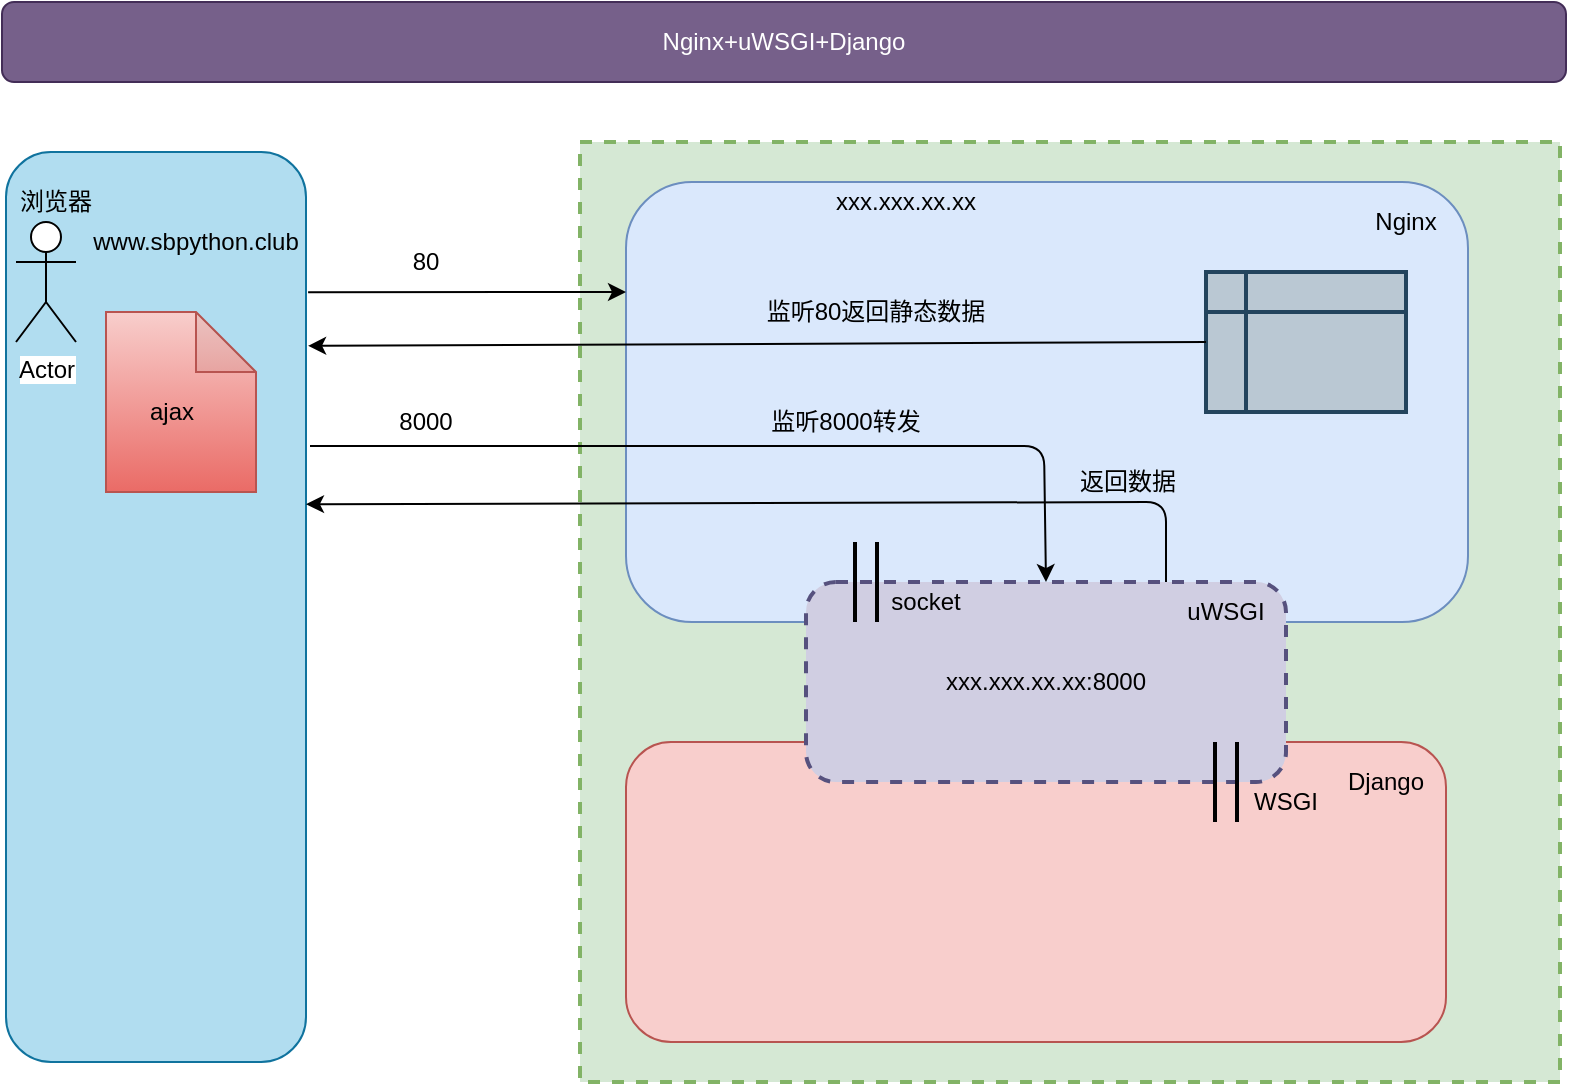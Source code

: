 <mxfile version="10.6.3" type="device"><diagram id="FQyOU-d-hmXaRiAowjYC" name="第 1 页"><mxGraphModel dx="825" dy="590" grid="1" gridSize="10" guides="1" tooltips="1" connect="1" arrows="1" fold="1" page="1" pageScale="1" pageWidth="827" pageHeight="1169" math="0" shadow="0"><root><mxCell id="0"/><mxCell id="1" parent="0"/><mxCell id="6JldaIiqfhKVmsinRYgg-7" value="" style="rounded=0;whiteSpace=wrap;html=1;dashed=1;strokeWidth=2;fillColor=#d5e8d4;strokeColor=#82b366;" vertex="1" parent="1"><mxGeometry x="337" y="190" width="490" height="470" as="geometry"/></mxCell><mxCell id="6JldaIiqfhKVmsinRYgg-1" value="Nginx+uWSGI+Django" style="rounded=1;whiteSpace=wrap;html=1;fillColor=#76608a;strokeColor=#432D57;fontColor=#ffffff;" vertex="1" parent="1"><mxGeometry x="48" y="120" width="782" height="40" as="geometry"/></mxCell><mxCell id="6JldaIiqfhKVmsinRYgg-2" value="" style="rounded=1;whiteSpace=wrap;html=1;fillColor=#b1ddf0;strokeColor=#10739e;" vertex="1" parent="1"><mxGeometry x="50" y="195" width="150" height="455" as="geometry"/></mxCell><mxCell id="6JldaIiqfhKVmsinRYgg-3" value="" style="rounded=1;whiteSpace=wrap;html=1;fillColor=#dae8fc;strokeColor=#6c8ebf;strokeWidth=1;" vertex="1" parent="1"><mxGeometry x="360" y="210" width="421" height="220" as="geometry"/></mxCell><mxCell id="6JldaIiqfhKVmsinRYgg-4" value="" style="rounded=1;whiteSpace=wrap;html=1;fillColor=#f8cecc;strokeColor=#b85450;" vertex="1" parent="1"><mxGeometry x="360" y="490" width="410" height="150" as="geometry"/></mxCell><mxCell id="6JldaIiqfhKVmsinRYgg-8" value="Nginx" style="text;html=1;strokeColor=none;fillColor=none;align=center;verticalAlign=middle;whiteSpace=wrap;rounded=0;" vertex="1" parent="1"><mxGeometry x="730" y="220" width="40" height="20" as="geometry"/></mxCell><mxCell id="6JldaIiqfhKVmsinRYgg-9" value="Actor" style="shape=umlActor;verticalLabelPosition=bottom;labelBackgroundColor=#ffffff;verticalAlign=top;html=1;outlineConnect=0;" vertex="1" parent="1"><mxGeometry x="55" y="230" width="30" height="60" as="geometry"/></mxCell><mxCell id="6JldaIiqfhKVmsinRYgg-10" value="Django" style="text;html=1;strokeColor=none;fillColor=none;align=center;verticalAlign=middle;whiteSpace=wrap;rounded=0;" vertex="1" parent="1"><mxGeometry x="720" y="500" width="40" height="20" as="geometry"/></mxCell><mxCell id="6JldaIiqfhKVmsinRYgg-11" value="www.sbpython.club" style="text;html=1;strokeColor=none;fillColor=none;align=center;verticalAlign=middle;whiteSpace=wrap;rounded=0;dashed=1;" vertex="1" parent="1"><mxGeometry x="125" y="230" width="40" height="20" as="geometry"/></mxCell><mxCell id="6JldaIiqfhKVmsinRYgg-13" value="浏览器" style="text;html=1;strokeColor=none;fillColor=none;align=center;verticalAlign=middle;whiteSpace=wrap;rounded=0;dashed=1;" vertex="1" parent="1"><mxGeometry x="55" y="210" width="40" height="20" as="geometry"/></mxCell><mxCell id="6JldaIiqfhKVmsinRYgg-14" value="" style="endArrow=classic;html=1;entryX=0;entryY=0.25;entryDx=0;entryDy=0;exitX=1.007;exitY=0.154;exitDx=0;exitDy=0;exitPerimeter=0;" edge="1" parent="1" source="6JldaIiqfhKVmsinRYgg-2" target="6JldaIiqfhKVmsinRYgg-3"><mxGeometry width="50" height="50" relative="1" as="geometry"><mxPoint x="200" y="277" as="sourcePoint"/><mxPoint x="100" y="590" as="targetPoint"/></mxGeometry></mxCell><mxCell id="6JldaIiqfhKVmsinRYgg-16" value="&lt;div style=&quot;text-align: right&quot;&gt;&lt;/div&gt;&lt;div style=&quot;text-align: center&quot;&gt;&lt;/div&gt;" style="rounded=1;whiteSpace=wrap;html=1;dashed=1;strokeWidth=2;fontSize=12;align=left;fillColor=#d0cee2;strokeColor=#56517e;" vertex="1" parent="1"><mxGeometry x="450" y="410" width="240" height="100" as="geometry"/></mxCell><mxCell id="6JldaIiqfhKVmsinRYgg-19" value="uWSGI" style="text;html=1;strokeColor=none;fillColor=none;align=center;verticalAlign=middle;whiteSpace=wrap;rounded=0;dashed=1;fontSize=12;" vertex="1" parent="1"><mxGeometry x="640" y="415" width="40" height="20" as="geometry"/></mxCell><mxCell id="6JldaIiqfhKVmsinRYgg-20" value="" style="shape=link;html=1;fontSize=12;width=10;strokeWidth=2;" edge="1" parent="1"><mxGeometry width="50" height="50" relative="1" as="geometry"><mxPoint x="480" y="430" as="sourcePoint"/><mxPoint x="480" y="390" as="targetPoint"/></mxGeometry></mxCell><mxCell id="6JldaIiqfhKVmsinRYgg-21" value="" style="shape=link;html=1;fontSize=12;width=10;strokeWidth=2;" edge="1" parent="1"><mxGeometry width="50" height="50" relative="1" as="geometry"><mxPoint x="660" y="530" as="sourcePoint"/><mxPoint x="660" y="490" as="targetPoint"/></mxGeometry></mxCell><mxCell id="6JldaIiqfhKVmsinRYgg-22" value="socket" style="text;html=1;strokeColor=none;fillColor=none;align=center;verticalAlign=middle;whiteSpace=wrap;rounded=0;dashed=1;fontSize=12;" vertex="1" parent="1"><mxGeometry x="490" y="410" width="40" height="20" as="geometry"/></mxCell><mxCell id="6JldaIiqfhKVmsinRYgg-23" value="WSGI" style="text;html=1;strokeColor=none;fillColor=none;align=center;verticalAlign=middle;whiteSpace=wrap;rounded=0;dashed=1;fontSize=12;" vertex="1" parent="1"><mxGeometry x="670" y="510" width="40" height="20" as="geometry"/></mxCell><mxCell id="6JldaIiqfhKVmsinRYgg-26" value="" style="shape=internalStorage;whiteSpace=wrap;html=1;backgroundOutline=1;strokeWidth=2;fontSize=12;align=left;fillColor=#bac8d3;strokeColor=#23445d;" vertex="1" parent="1"><mxGeometry x="650" y="255" width="100" height="70" as="geometry"/></mxCell><mxCell id="6JldaIiqfhKVmsinRYgg-27" value="80" style="text;html=1;strokeColor=none;fillColor=none;align=center;verticalAlign=middle;whiteSpace=wrap;rounded=0;fontSize=12;" vertex="1" parent="1"><mxGeometry x="240" y="240" width="40" height="20" as="geometry"/></mxCell><mxCell id="6JldaIiqfhKVmsinRYgg-28" value="" style="endArrow=classic;html=1;strokeWidth=1;fontSize=12;exitX=0;exitY=0.5;exitDx=0;exitDy=0;entryX=1.007;entryY=0.213;entryDx=0;entryDy=0;entryPerimeter=0;" edge="1" parent="1" source="6JldaIiqfhKVmsinRYgg-26" target="6JldaIiqfhKVmsinRYgg-2"><mxGeometry width="50" height="50" relative="1" as="geometry"><mxPoint x="50" y="730" as="sourcePoint"/><mxPoint x="100" y="680" as="targetPoint"/></mxGeometry></mxCell><mxCell id="6JldaIiqfhKVmsinRYgg-29" value="" style="shape=note;whiteSpace=wrap;html=1;backgroundOutline=1;darkOpacity=0.05;strokeWidth=1;fontSize=12;align=left;fillColor=#f8cecc;strokeColor=#b85450;gradientColor=#ea6b66;" vertex="1" parent="1"><mxGeometry x="100" y="275" width="75" height="90" as="geometry"/></mxCell><mxCell id="6JldaIiqfhKVmsinRYgg-30" value="ajax" style="text;html=1;strokeColor=none;fillColor=none;align=center;verticalAlign=middle;whiteSpace=wrap;rounded=0;fontSize=12;" vertex="1" parent="1"><mxGeometry x="112.5" y="315" width="40" height="20" as="geometry"/></mxCell><mxCell id="6JldaIiqfhKVmsinRYgg-31" value="" style="endArrow=none;html=1;strokeWidth=1;fontSize=12;entryX=0.002;entryY=0.6;entryDx=0;entryDy=0;entryPerimeter=0;endFill=0;" edge="1" parent="1" target="6JldaIiqfhKVmsinRYgg-3"><mxGeometry width="50" height="50" relative="1" as="geometry"><mxPoint x="202" y="342" as="sourcePoint"/><mxPoint x="100" y="680" as="targetPoint"/></mxGeometry></mxCell><mxCell id="6JldaIiqfhKVmsinRYgg-32" value="8000" style="text;html=1;strokeColor=none;fillColor=none;align=center;verticalAlign=middle;whiteSpace=wrap;rounded=0;fontSize=12;" vertex="1" parent="1"><mxGeometry x="240" y="320" width="40" height="20" as="geometry"/></mxCell><mxCell id="6JldaIiqfhKVmsinRYgg-33" value="" style="endArrow=classic;html=1;strokeWidth=1;fontSize=12;entryX=0.5;entryY=0;entryDx=0;entryDy=0;" edge="1" parent="1" target="6JldaIiqfhKVmsinRYgg-16"><mxGeometry width="50" height="50" relative="1" as="geometry"><mxPoint x="350" y="342" as="sourcePoint"/><mxPoint x="569" y="392" as="targetPoint"/><Array as="points"><mxPoint x="569" y="342"/></Array></mxGeometry></mxCell><mxCell id="6JldaIiqfhKVmsinRYgg-35" value="xxx.xxx.xx.xx:8000" style="text;html=1;strokeColor=none;fillColor=none;align=center;verticalAlign=middle;whiteSpace=wrap;rounded=0;fontSize=12;" vertex="1" parent="1"><mxGeometry x="550" y="450" width="40" height="20" as="geometry"/></mxCell><mxCell id="6JldaIiqfhKVmsinRYgg-36" value="xxx.xxx.xx.xx" style="text;html=1;strokeColor=none;fillColor=none;align=center;verticalAlign=middle;whiteSpace=wrap;rounded=0;fontSize=12;" vertex="1" parent="1"><mxGeometry x="480" y="210" width="40" height="20" as="geometry"/></mxCell><mxCell id="6JldaIiqfhKVmsinRYgg-37" value="" style="endArrow=classic;html=1;strokeWidth=1;fontSize=12;exitX=0.75;exitY=0;exitDx=0;exitDy=0;entryX=1;entryY=0.387;entryDx=0;entryDy=0;entryPerimeter=0;" edge="1" parent="1" source="6JldaIiqfhKVmsinRYgg-16" target="6JldaIiqfhKVmsinRYgg-2"><mxGeometry width="50" height="50" relative="1" as="geometry"><mxPoint x="325" y="695" as="sourcePoint"/><mxPoint x="145" y="640" as="targetPoint"/><Array as="points"><mxPoint x="630" y="370"/></Array></mxGeometry></mxCell><mxCell id="6JldaIiqfhKVmsinRYgg-38" value="监听8000转发" style="text;html=1;strokeColor=none;fillColor=none;align=center;verticalAlign=middle;whiteSpace=wrap;rounded=0;fontSize=12;" vertex="1" parent="1"><mxGeometry x="430" y="320" width="80" height="20" as="geometry"/></mxCell><mxCell id="6JldaIiqfhKVmsinRYgg-39" value="监听80返回静态数据" style="text;html=1;strokeColor=none;fillColor=none;align=center;verticalAlign=middle;whiteSpace=wrap;rounded=0;fontSize=12;" vertex="1" parent="1"><mxGeometry x="420" y="265" width="130" height="20" as="geometry"/></mxCell><mxCell id="6JldaIiqfhKVmsinRYgg-40" value="返回数据" style="text;html=1;strokeColor=none;fillColor=none;align=center;verticalAlign=middle;whiteSpace=wrap;rounded=0;fontSize=12;" vertex="1" parent="1"><mxGeometry x="582" y="350" width="58" height="20" as="geometry"/></mxCell></root></mxGraphModel></diagram></mxfile>